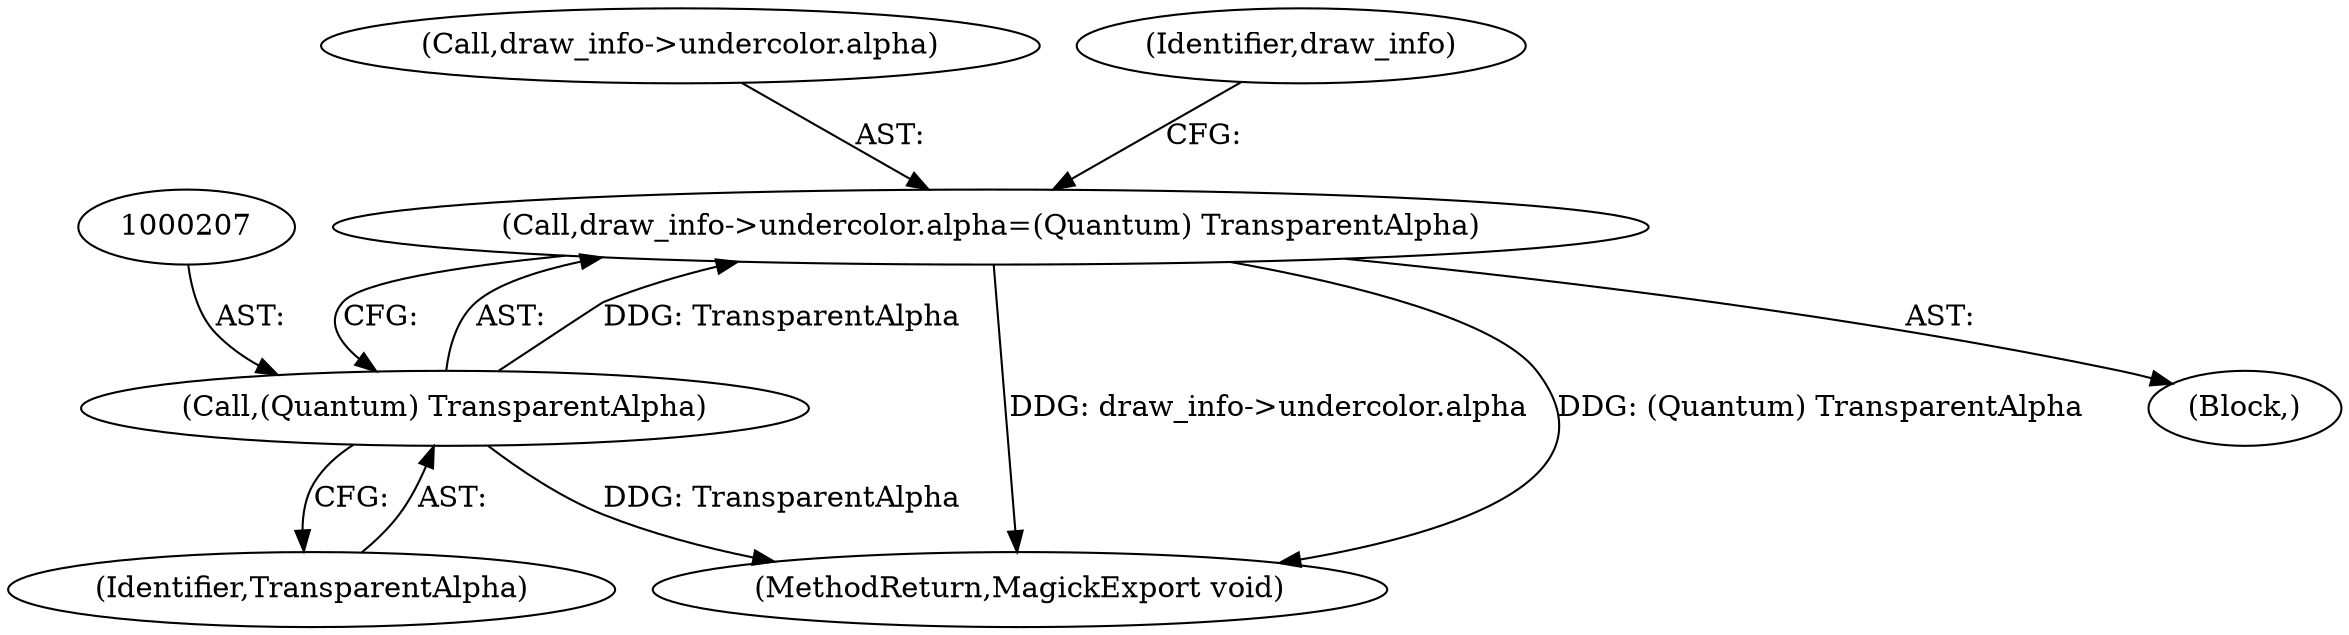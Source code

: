 digraph "0_ImageMagick_726812fa2fa7ce16bcf58f6e115f65427a1c0950_4@pointer" {
"1000200" [label="(Call,draw_info->undercolor.alpha=(Quantum) TransparentAlpha)"];
"1000206" [label="(Call,(Quantum) TransparentAlpha)"];
"1000201" [label="(Call,draw_info->undercolor.alpha)"];
"1000211" [label="(Identifier,draw_info)"];
"1000604" [label="(MethodReturn,MagickExport void)"];
"1000200" [label="(Call,draw_info->undercolor.alpha=(Quantum) TransparentAlpha)"];
"1000104" [label="(Block,)"];
"1000208" [label="(Identifier,TransparentAlpha)"];
"1000206" [label="(Call,(Quantum) TransparentAlpha)"];
"1000200" -> "1000104"  [label="AST: "];
"1000200" -> "1000206"  [label="CFG: "];
"1000201" -> "1000200"  [label="AST: "];
"1000206" -> "1000200"  [label="AST: "];
"1000211" -> "1000200"  [label="CFG: "];
"1000200" -> "1000604"  [label="DDG: draw_info->undercolor.alpha"];
"1000200" -> "1000604"  [label="DDG: (Quantum) TransparentAlpha"];
"1000206" -> "1000200"  [label="DDG: TransparentAlpha"];
"1000206" -> "1000208"  [label="CFG: "];
"1000207" -> "1000206"  [label="AST: "];
"1000208" -> "1000206"  [label="AST: "];
"1000206" -> "1000604"  [label="DDG: TransparentAlpha"];
}
